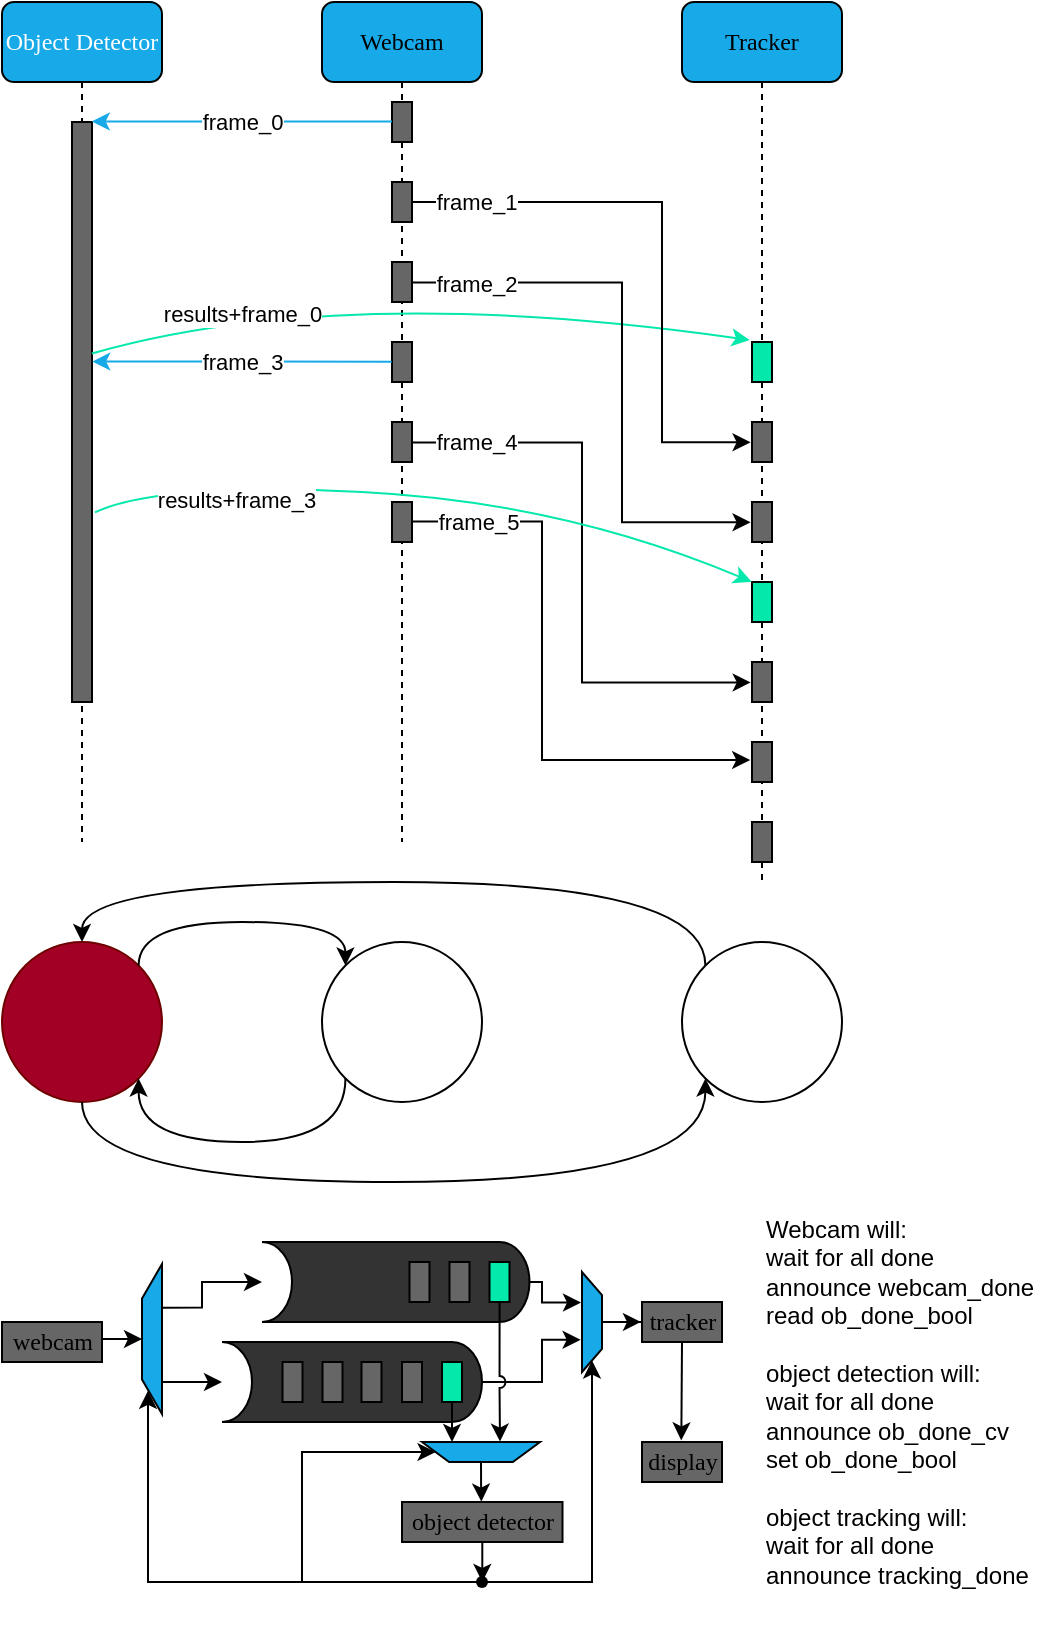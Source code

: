 <mxfile version="16.5.1" type="device"><diagram name="Page-1" id="13e1069c-82ec-6db2-03f1-153e76fe0fe0"><mxGraphModel dx="1374" dy="905" grid="1" gridSize="10" guides="1" tooltips="1" connect="1" arrows="1" fold="1" page="1" pageScale="1" pageWidth="1100" pageHeight="850" background="none" math="0" shadow="0"><root><mxCell id="0"/><mxCell id="1" parent="0"/><mxCell id="W_A8MPMb0PTLfSsOp5Vd-66" value="" style="shape=cylinder3;whiteSpace=wrap;html=1;boundedLbl=1;backgroundOutline=1;size=15;lid=0;rounded=0;fontSize=9;strokeColor=default;fillColor=#333333;direction=north;sketch=0;shadow=0;" parent="1" vertex="1"><mxGeometry x="110" y="670" width="130" height="40" as="geometry"/></mxCell><mxCell id="7baba1c4bc27f4b0-4" value="Webcam" style="shape=umlLifeline;perimeter=lifelinePerimeter;whiteSpace=wrap;html=1;container=1;collapsible=0;recursiveResize=0;outlineConnect=0;rounded=1;shadow=0;comic=0;labelBackgroundColor=none;strokeWidth=1;fontFamily=Verdana;fontSize=12;align=center;fillColor=#17A9E8;" parent="1" vertex="1"><mxGeometry x="160" width="80" height="420" as="geometry"/></mxCell><mxCell id="7baba1c4bc27f4b0-16" value="" style="html=1;points=[];perimeter=orthogonalPerimeter;rounded=0;shadow=0;comic=0;labelBackgroundColor=none;strokeWidth=1;fontFamily=Verdana;fontSize=12;align=center;fillColor=#666666;" parent="7baba1c4bc27f4b0-4" vertex="1"><mxGeometry x="35" y="50" width="10" height="20" as="geometry"/></mxCell><mxCell id="1U-_nxwTyzFuAsKD_QUL-4" value="" style="html=1;points=[];perimeter=orthogonalPerimeter;rounded=0;shadow=0;comic=0;labelBackgroundColor=none;strokeWidth=1;fontFamily=Verdana;fontSize=12;align=center;fillColor=#666666;" parent="7baba1c4bc27f4b0-4" vertex="1"><mxGeometry x="35" y="90" width="10" height="20" as="geometry"/></mxCell><mxCell id="1U-_nxwTyzFuAsKD_QUL-18" value="" style="html=1;points=[];perimeter=orthogonalPerimeter;rounded=0;shadow=0;comic=0;labelBackgroundColor=none;strokeWidth=1;fontFamily=Verdana;fontSize=12;align=center;gradientColor=none;fillColor=#666666;" parent="7baba1c4bc27f4b0-4" vertex="1"><mxGeometry x="35" y="130" width="10" height="20" as="geometry"/></mxCell><mxCell id="1U-_nxwTyzFuAsKD_QUL-22" value="" style="html=1;points=[];perimeter=orthogonalPerimeter;rounded=0;shadow=0;comic=0;labelBackgroundColor=none;strokeWidth=1;fontFamily=Verdana;fontSize=12;align=center;gradientColor=none;fillColor=#666666;" parent="7baba1c4bc27f4b0-4" vertex="1"><mxGeometry x="35" y="170" width="10" height="20" as="geometry"/></mxCell><mxCell id="1U-_nxwTyzFuAsKD_QUL-26" value="" style="html=1;points=[];perimeter=orthogonalPerimeter;rounded=0;shadow=0;comic=0;labelBackgroundColor=none;strokeWidth=1;fontFamily=Verdana;fontSize=12;align=center;gradientColor=none;fillColor=#666666;" parent="7baba1c4bc27f4b0-4" vertex="1"><mxGeometry x="35" y="210" width="10" height="20" as="geometry"/></mxCell><mxCell id="1U-_nxwTyzFuAsKD_QUL-41" value="" style="html=1;points=[];perimeter=orthogonalPerimeter;rounded=0;shadow=0;comic=0;labelBackgroundColor=none;strokeWidth=1;fontFamily=Verdana;fontSize=12;align=center;gradientColor=none;fillColor=#666666;" parent="7baba1c4bc27f4b0-4" vertex="1"><mxGeometry x="35" y="250" width="10" height="20" as="geometry"/></mxCell><mxCell id="7baba1c4bc27f4b0-8" value="Object Detector" style="shape=umlLifeline;perimeter=lifelinePerimeter;whiteSpace=wrap;html=1;container=1;collapsible=0;recursiveResize=0;outlineConnect=0;rounded=1;shadow=0;comic=0;labelBackgroundColor=none;strokeWidth=1;fontFamily=Verdana;fontSize=12;align=center;fillColor=#17A9E8;fontColor=#FFFFFF;" parent="1" vertex="1"><mxGeometry width="80" height="420" as="geometry"/></mxCell><mxCell id="7baba1c4bc27f4b0-9" value="" style="html=1;points=[];perimeter=orthogonalPerimeter;rounded=0;shadow=0;comic=0;labelBackgroundColor=none;strokeWidth=1;fontFamily=Verdana;fontSize=12;align=center;fillColor=#666666;" parent="7baba1c4bc27f4b0-8" vertex="1"><mxGeometry x="35" y="60" width="10" height="290" as="geometry"/></mxCell><mxCell id="1U-_nxwTyzFuAsKD_QUL-5" value="Tracker" style="shape=umlLifeline;perimeter=lifelinePerimeter;whiteSpace=wrap;html=1;container=1;collapsible=0;recursiveResize=0;outlineConnect=0;rounded=1;shadow=0;comic=0;labelBackgroundColor=none;strokeWidth=1;fontFamily=Verdana;fontSize=12;align=center;fillColor=#17A9E8;" parent="1" vertex="1"><mxGeometry x="340" width="80" height="440" as="geometry"/></mxCell><mxCell id="1U-_nxwTyzFuAsKD_QUL-7" value="" style="html=1;points=[];perimeter=orthogonalPerimeter;rounded=0;shadow=0;comic=0;labelBackgroundColor=none;strokeWidth=1;fontFamily=Verdana;fontSize=12;align=center;fillColor=#05E8AB;" parent="1U-_nxwTyzFuAsKD_QUL-5" vertex="1"><mxGeometry x="35" y="170" width="10" height="20" as="geometry"/></mxCell><mxCell id="1U-_nxwTyzFuAsKD_QUL-12" value="" style="html=1;points=[];perimeter=orthogonalPerimeter;rounded=0;shadow=0;comic=0;labelBackgroundColor=none;strokeWidth=1;fontFamily=Verdana;fontSize=12;align=center;fillColor=#666666;" parent="1U-_nxwTyzFuAsKD_QUL-5" vertex="1"><mxGeometry x="35" y="210" width="10" height="20" as="geometry"/></mxCell><mxCell id="1U-_nxwTyzFuAsKD_QUL-16" value="" style="html=1;points=[];perimeter=orthogonalPerimeter;rounded=0;shadow=0;comic=0;labelBackgroundColor=none;strokeWidth=1;fontFamily=Verdana;fontSize=12;align=center;fillColor=#666666;" parent="1U-_nxwTyzFuAsKD_QUL-5" vertex="1"><mxGeometry x="35" y="250" width="10" height="20" as="geometry"/></mxCell><mxCell id="1U-_nxwTyzFuAsKD_QUL-25" value="" style="html=1;points=[];perimeter=orthogonalPerimeter;rounded=0;shadow=0;comic=0;labelBackgroundColor=none;strokeWidth=1;fontFamily=Verdana;fontSize=12;align=center;fillColor=#05E8AB;" parent="1U-_nxwTyzFuAsKD_QUL-5" vertex="1"><mxGeometry x="35" y="290" width="10" height="20" as="geometry"/></mxCell><mxCell id="1U-_nxwTyzFuAsKD_QUL-46" value="" style="html=1;points=[];perimeter=orthogonalPerimeter;rounded=0;shadow=0;comic=0;labelBackgroundColor=none;strokeWidth=1;fontFamily=Verdana;fontSize=12;align=center;fillColor=#666666;" parent="1U-_nxwTyzFuAsKD_QUL-5" vertex="1"><mxGeometry x="35" y="370" width="10" height="20" as="geometry"/></mxCell><mxCell id="1U-_nxwTyzFuAsKD_QUL-42" value="" style="html=1;points=[];perimeter=orthogonalPerimeter;rounded=0;shadow=0;comic=0;labelBackgroundColor=none;strokeWidth=1;fontFamily=Verdana;fontSize=12;align=center;fillColor=#666666;" parent="1U-_nxwTyzFuAsKD_QUL-5" vertex="1"><mxGeometry x="35" y="330" width="10" height="20" as="geometry"/></mxCell><mxCell id="W_A8MPMb0PTLfSsOp5Vd-28" value="" style="html=1;points=[];perimeter=orthogonalPerimeter;rounded=0;shadow=0;comic=0;labelBackgroundColor=none;strokeWidth=1;fontFamily=Verdana;fontSize=12;align=center;fillColor=#666666;" parent="1U-_nxwTyzFuAsKD_QUL-5" vertex="1"><mxGeometry x="35" y="410" width="10" height="20" as="geometry"/></mxCell><mxCell id="1U-_nxwTyzFuAsKD_QUL-10" value="" style="curved=1;endArrow=classic;html=1;rounded=0;exitX=0.994;exitY=0.399;exitDx=0;exitDy=0;exitPerimeter=0;entryX=-0.117;entryY=-0.05;entryDx=0;entryDy=0;entryPerimeter=0;strokeColor=#05E8AB;" parent="1" source="7baba1c4bc27f4b0-9" target="1U-_nxwTyzFuAsKD_QUL-7" edge="1"><mxGeometry width="50" height="50" relative="1" as="geometry"><mxPoint x="140" y="240" as="sourcePoint"/><mxPoint x="190" y="190" as="targetPoint"/><Array as="points"><mxPoint x="170" y="140"/></Array></mxGeometry></mxCell><mxCell id="1U-_nxwTyzFuAsKD_QUL-11" value="results+frame_0" style="edgeLabel;html=1;align=center;verticalAlign=middle;resizable=0;points=[];" parent="1U-_nxwTyzFuAsKD_QUL-10" vertex="1" connectable="0"><mxGeometry x="0.26" y="-11" relative="1" as="geometry"><mxPoint x="-129" y="-7" as="offset"/></mxGeometry></mxCell><mxCell id="1U-_nxwTyzFuAsKD_QUL-13" style="edgeStyle=orthogonalEdgeStyle;rounded=0;orthogonalLoop=1;jettySize=auto;html=1;entryX=-0.071;entryY=0.506;entryDx=0;entryDy=0;entryPerimeter=0;" parent="1" source="1U-_nxwTyzFuAsKD_QUL-4" target="1U-_nxwTyzFuAsKD_QUL-12" edge="1"><mxGeometry relative="1" as="geometry"><mxPoint x="310" y="310" as="targetPoint"/><Array as="points"><mxPoint x="330" y="100"/><mxPoint x="330" y="220"/></Array></mxGeometry></mxCell><mxCell id="1U-_nxwTyzFuAsKD_QUL-19" value="frame_1" style="edgeLabel;html=1;align=center;verticalAlign=middle;resizable=0;points=[];" parent="1U-_nxwTyzFuAsKD_QUL-13" vertex="1" connectable="0"><mxGeometry x="-0.642" y="-1" relative="1" as="geometry"><mxPoint x="-20" y="-1" as="offset"/></mxGeometry></mxCell><mxCell id="1U-_nxwTyzFuAsKD_QUL-15" style="edgeStyle=orthogonalEdgeStyle;rounded=0;orthogonalLoop=1;jettySize=auto;html=1;entryX=0.988;entryY=-0.001;entryDx=0;entryDy=0;entryPerimeter=0;strokeColor=#17A9E8;" parent="1" source="7baba1c4bc27f4b0-16" target="7baba1c4bc27f4b0-9" edge="1"><mxGeometry relative="1" as="geometry"><Array as="points"><mxPoint x="55" y="60"/></Array></mxGeometry></mxCell><mxCell id="1U-_nxwTyzFuAsKD_QUL-20" value="frame_0" style="edgeLabel;html=1;align=center;verticalAlign=middle;resizable=0;points=[];" parent="1U-_nxwTyzFuAsKD_QUL-15" vertex="1" connectable="0"><mxGeometry x="-0.211" y="-1" relative="1" as="geometry"><mxPoint x="-16" y="1" as="offset"/></mxGeometry></mxCell><mxCell id="1U-_nxwTyzFuAsKD_QUL-17" style="edgeStyle=orthogonalEdgeStyle;rounded=0;orthogonalLoop=1;jettySize=auto;html=1;entryX=-0.071;entryY=0.506;entryDx=0;entryDy=0;entryPerimeter=0;exitX=1.01;exitY=0.515;exitDx=0;exitDy=0;exitPerimeter=0;" parent="1" source="1U-_nxwTyzFuAsKD_QUL-18" target="1U-_nxwTyzFuAsKD_QUL-16" edge="1"><mxGeometry relative="1" as="geometry"><mxPoint x="310" y="350" as="targetPoint"/><mxPoint x="220" y="190" as="sourcePoint"/><Array as="points"><mxPoint x="310" y="140"/><mxPoint x="310" y="260"/></Array></mxGeometry></mxCell><mxCell id="1U-_nxwTyzFuAsKD_QUL-21" value="frame_2" style="edgeLabel;html=1;align=center;verticalAlign=middle;resizable=0;points=[];" parent="1U-_nxwTyzFuAsKD_QUL-17" vertex="1" connectable="0"><mxGeometry x="-0.71" y="-1" relative="1" as="geometry"><mxPoint x="-10" y="-1" as="offset"/></mxGeometry></mxCell><mxCell id="1U-_nxwTyzFuAsKD_QUL-23" style="edgeStyle=orthogonalEdgeStyle;rounded=0;orthogonalLoop=1;jettySize=auto;html=1;exitX=1.012;exitY=0.512;exitDx=0;exitDy=0;exitPerimeter=0;entryX=-0.065;entryY=0.51;entryDx=0;entryDy=0;entryPerimeter=0;" parent="1" source="1U-_nxwTyzFuAsKD_QUL-26" target="1U-_nxwTyzFuAsKD_QUL-42" edge="1"><mxGeometry relative="1" as="geometry"><mxPoint x="310" y="400" as="targetPoint"/><mxPoint x="215.1" y="200.3" as="sourcePoint"/><Array as="points"><mxPoint x="290" y="220"/><mxPoint x="290" y="340"/></Array></mxGeometry></mxCell><mxCell id="1U-_nxwTyzFuAsKD_QUL-24" value="frame_4" style="edgeLabel;html=1;align=center;verticalAlign=middle;resizable=0;points=[];" parent="1U-_nxwTyzFuAsKD_QUL-23" vertex="1" connectable="0"><mxGeometry x="-0.71" y="-1" relative="1" as="geometry"><mxPoint x="-10" y="-1" as="offset"/></mxGeometry></mxCell><mxCell id="1U-_nxwTyzFuAsKD_QUL-37" style="edgeStyle=orthogonalEdgeStyle;rounded=0;orthogonalLoop=1;jettySize=auto;html=1;exitX=-0.017;exitY=0.492;exitDx=0;exitDy=0;exitPerimeter=0;entryX=1.011;entryY=0.413;entryDx=0;entryDy=0;entryPerimeter=0;strokeColor=#17A9E8;" parent="1" source="1U-_nxwTyzFuAsKD_QUL-22" target="7baba1c4bc27f4b0-9" edge="1"><mxGeometry relative="1" as="geometry"><mxPoint x="190" y="230" as="sourcePoint"/><mxPoint x="80" y="230" as="targetPoint"/><Array as="points"/></mxGeometry></mxCell><mxCell id="1U-_nxwTyzFuAsKD_QUL-38" value="frame_3" style="edgeLabel;html=1;align=center;verticalAlign=middle;resizable=0;points=[];" parent="1U-_nxwTyzFuAsKD_QUL-37" vertex="1" connectable="0"><mxGeometry x="-0.211" y="-1" relative="1" as="geometry"><mxPoint x="-16" y="1" as="offset"/></mxGeometry></mxCell><mxCell id="1U-_nxwTyzFuAsKD_QUL-43" style="edgeStyle=orthogonalEdgeStyle;rounded=0;orthogonalLoop=1;jettySize=auto;html=1;exitX=1.038;exitY=0.485;exitDx=0;exitDy=0;exitPerimeter=0;entryX=-0.09;entryY=0.45;entryDx=0;entryDy=0;entryPerimeter=0;" parent="1" source="1U-_nxwTyzFuAsKD_QUL-41" target="1U-_nxwTyzFuAsKD_QUL-46" edge="1"><mxGeometry relative="1" as="geometry"><mxPoint x="354.67" y="440" as="targetPoint"/><mxPoint x="220.0" y="309.66" as="sourcePoint"/><Array as="points"><mxPoint x="270" y="260"/><mxPoint x="270" y="379"/></Array></mxGeometry></mxCell><mxCell id="1U-_nxwTyzFuAsKD_QUL-44" value="frame_5" style="edgeLabel;html=1;align=center;verticalAlign=middle;resizable=0;points=[];" parent="1U-_nxwTyzFuAsKD_QUL-43" vertex="1" connectable="0"><mxGeometry x="-0.71" y="-1" relative="1" as="geometry"><mxPoint x="-10" y="-1" as="offset"/></mxGeometry></mxCell><mxCell id="1U-_nxwTyzFuAsKD_QUL-39" value="" style="curved=1;endArrow=classic;html=1;rounded=0;exitX=1.148;exitY=0.673;exitDx=0;exitDy=0;exitPerimeter=0;entryX=-0.022;entryY=-0.004;entryDx=0;entryDy=0;entryPerimeter=0;strokeColor=#05E8AB;" parent="1" source="7baba1c4bc27f4b0-9" target="1U-_nxwTyzFuAsKD_QUL-25" edge="1"><mxGeometry width="50" height="50" relative="1" as="geometry"><mxPoint x="45.56" y="345.71" as="sourcePoint"/><mxPoint x="354" y="359" as="targetPoint"/><Array as="points"><mxPoint x="80" y="240"/><mxPoint x="280" y="250"/></Array></mxGeometry></mxCell><mxCell id="1U-_nxwTyzFuAsKD_QUL-40" value="results+frame_3" style="edgeLabel;html=1;align=center;verticalAlign=middle;resizable=0;points=[];" parent="1U-_nxwTyzFuAsKD_QUL-39" vertex="1" connectable="0"><mxGeometry x="0.26" y="-11" relative="1" as="geometry"><mxPoint x="-140" y="-11" as="offset"/></mxGeometry></mxCell><mxCell id="W_A8MPMb0PTLfSsOp5Vd-57" style="edgeStyle=orthogonalEdgeStyle;rounded=0;orthogonalLoop=1;jettySize=auto;html=1;fontSize=9;endArrow=classic;endFill=1;entryX=0.5;entryY=0;entryDx=0;entryDy=0;" parent="1" source="W_A8MPMb0PTLfSsOp5Vd-56" target="W_A8MPMb0PTLfSsOp5Vd-92" edge="1"><mxGeometry relative="1" as="geometry"><mxPoint x="26.25" y="690" as="targetPoint"/><Array as="points"><mxPoint x="20" y="669"/></Array></mxGeometry></mxCell><mxCell id="W_A8MPMb0PTLfSsOp5Vd-56" value="webcam" style="html=1;points=[];perimeter=orthogonalPerimeter;rounded=0;shadow=0;comic=0;labelBackgroundColor=none;strokeWidth=1;fontFamily=Verdana;fontSize=12;align=center;fillColor=#666666;" parent="1" vertex="1"><mxGeometry y="660" width="50" height="20" as="geometry"/></mxCell><mxCell id="W_A8MPMb0PTLfSsOp5Vd-58" value="" style="html=1;points=[];perimeter=orthogonalPerimeter;rounded=0;shadow=0;comic=0;labelBackgroundColor=none;strokeWidth=1;fontFamily=Verdana;fontSize=12;align=center;fillColor=#666666;" parent="1" vertex="1"><mxGeometry x="140.25" y="680" width="10" height="20" as="geometry"/></mxCell><mxCell id="W_A8MPMb0PTLfSsOp5Vd-59" value="" style="html=1;points=[];perimeter=orthogonalPerimeter;rounded=0;shadow=0;comic=0;labelBackgroundColor=none;strokeWidth=1;fontFamily=Verdana;fontSize=12;align=center;fillColor=#666666;" parent="1" vertex="1"><mxGeometry x="160.25" y="680" width="10" height="20" as="geometry"/></mxCell><mxCell id="W_A8MPMb0PTLfSsOp5Vd-61" value="" style="html=1;points=[];perimeter=orthogonalPerimeter;rounded=0;shadow=0;comic=0;labelBackgroundColor=none;strokeWidth=1;fontFamily=Verdana;fontSize=12;align=center;fillColor=#666666;" parent="1" vertex="1"><mxGeometry x="179.75" y="680" width="10" height="20" as="geometry"/></mxCell><mxCell id="W_A8MPMb0PTLfSsOp5Vd-62" value="" style="html=1;points=[];perimeter=orthogonalPerimeter;rounded=0;shadow=0;comic=0;labelBackgroundColor=none;strokeWidth=1;fontFamily=Verdana;fontSize=12;align=center;fillColor=#666666;" parent="1" vertex="1"><mxGeometry x="200" y="680" width="10" height="20" as="geometry"/></mxCell><mxCell id="W_A8MPMb0PTLfSsOp5Vd-96" style="edgeStyle=orthogonalEdgeStyle;rounded=0;orthogonalLoop=1;jettySize=auto;html=1;fontSize=9;endArrow=classic;endFill=1;entryX=0.25;entryY=0;entryDx=0;entryDy=0;" parent="1" source="W_A8MPMb0PTLfSsOp5Vd-63" target="W_A8MPMb0PTLfSsOp5Vd-98" edge="1"><mxGeometry relative="1" as="geometry"><mxPoint x="225" y="740" as="targetPoint"/></mxGeometry></mxCell><mxCell id="W_A8MPMb0PTLfSsOp5Vd-63" value="" style="html=1;points=[];perimeter=orthogonalPerimeter;rounded=0;shadow=0;comic=0;labelBackgroundColor=none;strokeWidth=1;fontFamily=Verdana;fontSize=12;align=center;fillColor=#05E8AB;" parent="1" vertex="1"><mxGeometry x="220" y="680" width="10" height="20" as="geometry"/></mxCell><mxCell id="W_A8MPMb0PTLfSsOp5Vd-67" style="edgeStyle=orthogonalEdgeStyle;rounded=0;orthogonalLoop=1;jettySize=auto;html=1;fontSize=9;endArrow=classic;endFill=1;entryX=0;entryY=0.25;entryDx=0;entryDy=0;" parent="1" source="W_A8MPMb0PTLfSsOp5Vd-105" target="W_A8MPMb0PTLfSsOp5Vd-92" edge="1"><mxGeometry relative="1" as="geometry"><mxPoint x="61.25" y="715" as="targetPoint"/><mxPoint x="240" y="830" as="sourcePoint"/><Array as="points"><mxPoint x="73" y="790"/><mxPoint x="73" y="694"/></Array></mxGeometry></mxCell><mxCell id="W_A8MPMb0PTLfSsOp5Vd-97" style="edgeStyle=orthogonalEdgeStyle;rounded=0;orthogonalLoop=1;jettySize=auto;html=1;fontSize=9;endArrow=classic;endFill=1;entryX=0;entryY=0.5;entryDx=0;entryDy=0;" parent="1" source="W_A8MPMb0PTLfSsOp5Vd-105" target="W_A8MPMb0PTLfSsOp5Vd-98" edge="1"><mxGeometry relative="1" as="geometry"><mxPoint x="150.25" y="730" as="targetPoint"/><mxPoint x="218.25" y="780" as="sourcePoint"/><Array as="points"><mxPoint x="150" y="790"/><mxPoint x="150" y="725"/></Array></mxGeometry></mxCell><mxCell id="W_A8MPMb0PTLfSsOp5Vd-80" style="edgeStyle=orthogonalEdgeStyle;rounded=0;orthogonalLoop=1;jettySize=auto;html=1;fontSize=9;endArrow=classic;endFill=1;entryX=1;entryY=0.5;entryDx=0;entryDy=0;exitX=0.553;exitY=0.551;exitDx=0;exitDy=0;exitPerimeter=0;" parent="1" source="W_A8MPMb0PTLfSsOp5Vd-105" target="W_A8MPMb0PTLfSsOp5Vd-83" edge="1"><mxGeometry relative="1" as="geometry"><mxPoint x="260" y="830" as="sourcePoint"/><mxPoint x="305" y="710" as="targetPoint"/><Array as="points"><mxPoint x="295" y="790"/></Array></mxGeometry></mxCell><mxCell id="W_A8MPMb0PTLfSsOp5Vd-106" style="edgeStyle=orthogonalEdgeStyle;rounded=0;jumpStyle=arc;orthogonalLoop=1;jettySize=auto;html=1;fontSize=9;endArrow=classic;endFill=1;" parent="1" source="W_A8MPMb0PTLfSsOp5Vd-64" target="W_A8MPMb0PTLfSsOp5Vd-105" edge="1"><mxGeometry relative="1" as="geometry"/></mxCell><mxCell id="W_A8MPMb0PTLfSsOp5Vd-64" value="object detector" style="html=1;points=[];perimeter=orthogonalPerimeter;rounded=0;shadow=0;comic=0;labelBackgroundColor=none;strokeWidth=1;fontFamily=Verdana;fontSize=12;align=center;fillColor=#666666;" parent="1" vertex="1"><mxGeometry x="200" y="750" width="80.25" height="20" as="geometry"/></mxCell><mxCell id="W_A8MPMb0PTLfSsOp5Vd-89" style="edgeStyle=orthogonalEdgeStyle;rounded=0;orthogonalLoop=1;jettySize=auto;html=1;entryX=0.322;entryY=1.069;entryDx=0;entryDy=0;entryPerimeter=0;fontSize=9;endArrow=classic;endFill=1;" parent="1" source="W_A8MPMb0PTLfSsOp5Vd-66" target="W_A8MPMb0PTLfSsOp5Vd-83" edge="1"><mxGeometry relative="1" as="geometry"><Array as="points"><mxPoint x="270" y="690"/><mxPoint x="270" y="669"/></Array></mxGeometry></mxCell><mxCell id="W_A8MPMb0PTLfSsOp5Vd-69" style="edgeStyle=orthogonalEdgeStyle;rounded=0;orthogonalLoop=1;jettySize=auto;html=1;entryX=0.5;entryY=0;entryDx=0;entryDy=0;entryPerimeter=0;fontSize=9;endArrow=classic;endFill=1;exitX=0.25;exitY=1;exitDx=0;exitDy=0;" parent="1" source="W_A8MPMb0PTLfSsOp5Vd-92" target="W_A8MPMb0PTLfSsOp5Vd-66" edge="1"><mxGeometry relative="1" as="geometry"><mxPoint x="86.25" y="690" as="sourcePoint"/><Array as="points"><mxPoint x="80" y="690"/></Array></mxGeometry></mxCell><mxCell id="W_A8MPMb0PTLfSsOp5Vd-70" style="edgeStyle=orthogonalEdgeStyle;rounded=0;orthogonalLoop=1;jettySize=auto;html=1;fontSize=9;endArrow=classic;endFill=1;entryX=0.5;entryY=0;entryDx=0;entryDy=0;entryPerimeter=0;exitX=0.291;exitY=1.015;exitDx=0;exitDy=0;exitPerimeter=0;" parent="1" source="W_A8MPMb0PTLfSsOp5Vd-92" target="W_A8MPMb0PTLfSsOp5Vd-71" edge="1"><mxGeometry relative="1" as="geometry"><mxPoint x="61.25" y="610" as="targetPoint"/><mxPoint x="61.32" y="665" as="sourcePoint"/><Array as="points"><mxPoint x="100" y="653"/><mxPoint x="100" y="640"/></Array></mxGeometry></mxCell><mxCell id="W_A8MPMb0PTLfSsOp5Vd-88" style="edgeStyle=orthogonalEdgeStyle;rounded=0;orthogonalLoop=1;jettySize=auto;html=1;fontSize=9;endArrow=classic;endFill=1;entryX=0.695;entryY=1.05;entryDx=0;entryDy=0;entryPerimeter=0;exitX=0.5;exitY=1;exitDx=0;exitDy=0;exitPerimeter=0;" parent="1" source="W_A8MPMb0PTLfSsOp5Vd-71" target="W_A8MPMb0PTLfSsOp5Vd-83" edge="1"><mxGeometry relative="1" as="geometry"><mxPoint x="300" y="648" as="targetPoint"/><Array as="points"><mxPoint x="270" y="640"/><mxPoint x="270" y="650"/></Array></mxGeometry></mxCell><mxCell id="W_A8MPMb0PTLfSsOp5Vd-71" value="" style="shape=cylinder3;whiteSpace=wrap;html=1;boundedLbl=1;backgroundOutline=1;size=15;lid=0;rounded=0;fontSize=9;strokeColor=default;fillColor=#333333;direction=north;sketch=0;shadow=0;" parent="1" vertex="1"><mxGeometry x="130" y="620" width="133.75" height="40" as="geometry"/></mxCell><mxCell id="W_A8MPMb0PTLfSsOp5Vd-95" style="edgeStyle=orthogonalEdgeStyle;rounded=0;orthogonalLoop=1;jettySize=auto;html=1;fontSize=9;endArrow=classic;endFill=1;entryX=0.657;entryY=1.019;entryDx=0;entryDy=0;entryPerimeter=0;jumpStyle=arc;" parent="1" source="W_A8MPMb0PTLfSsOp5Vd-72" target="W_A8MPMb0PTLfSsOp5Vd-98" edge="1"><mxGeometry relative="1" as="geometry"><mxPoint x="255" y="750" as="targetPoint"/><Array as="points"><mxPoint x="249" y="700"/><mxPoint x="249" y="700"/><mxPoint x="249" y="720"/></Array></mxGeometry></mxCell><mxCell id="W_A8MPMb0PTLfSsOp5Vd-72" value="" style="html=1;points=[];perimeter=orthogonalPerimeter;rounded=0;shadow=0;comic=0;labelBackgroundColor=none;strokeWidth=1;fontFamily=Verdana;fontSize=12;align=center;fillColor=#05E8AB;" parent="1" vertex="1"><mxGeometry x="243.75" y="630" width="10" height="20" as="geometry"/></mxCell><mxCell id="W_A8MPMb0PTLfSsOp5Vd-73" value="" style="html=1;points=[];perimeter=orthogonalPerimeter;rounded=0;shadow=0;comic=0;labelBackgroundColor=none;strokeWidth=1;fontFamily=Verdana;fontSize=12;align=center;fillColor=#666666;" parent="1" vertex="1"><mxGeometry x="223.75" y="630" width="10" height="20" as="geometry"/></mxCell><mxCell id="W_A8MPMb0PTLfSsOp5Vd-74" value="" style="html=1;points=[];perimeter=orthogonalPerimeter;rounded=0;shadow=0;comic=0;labelBackgroundColor=none;strokeWidth=1;fontFamily=Verdana;fontSize=12;align=center;fillColor=#666666;" parent="1" vertex="1"><mxGeometry x="203.75" y="630" width="10" height="20" as="geometry"/></mxCell><mxCell id="W_A8MPMb0PTLfSsOp5Vd-85" style="edgeStyle=orthogonalEdgeStyle;rounded=0;orthogonalLoop=1;jettySize=auto;html=1;entryX=-0.013;entryY=0.499;entryDx=0;entryDy=0;entryPerimeter=0;fontSize=9;endArrow=classic;endFill=1;" parent="1" source="W_A8MPMb0PTLfSsOp5Vd-83" target="W_A8MPMb0PTLfSsOp5Vd-84" edge="1"><mxGeometry relative="1" as="geometry"/></mxCell><mxCell id="W_A8MPMb0PTLfSsOp5Vd-83" value="" style="verticalLabelPosition=middle;verticalAlign=middle;html=1;shape=trapezoid;perimeter=trapezoidPerimeter;whiteSpace=wrap;size=0.23;arcSize=10;flipV=1;labelPosition=center;align=center;rounded=0;shadow=0;sketch=0;fontSize=9;strokeColor=default;fillColor=#17A9E8;direction=south;" parent="1" vertex="1"><mxGeometry x="290" y="635" width="10" height="50" as="geometry"/></mxCell><mxCell id="W_A8MPMb0PTLfSsOp5Vd-107" style="edgeStyle=orthogonalEdgeStyle;rounded=0;jumpStyle=arc;orthogonalLoop=1;jettySize=auto;html=1;fontSize=9;endArrow=classic;endFill=1;entryX=0.49;entryY=-0.04;entryDx=0;entryDy=0;entryPerimeter=0;" parent="1" source="W_A8MPMb0PTLfSsOp5Vd-84" target="W_A8MPMb0PTLfSsOp5Vd-108" edge="1"><mxGeometry relative="1" as="geometry"><mxPoint x="340" y="710" as="targetPoint"/></mxGeometry></mxCell><mxCell id="W_A8MPMb0PTLfSsOp5Vd-84" value="tracker" style="html=1;points=[];perimeter=orthogonalPerimeter;rounded=0;shadow=0;comic=0;labelBackgroundColor=none;strokeWidth=1;fontFamily=Verdana;fontSize=12;align=center;fillColor=#666666;" parent="1" vertex="1"><mxGeometry x="320" y="650" width="40" height="20" as="geometry"/></mxCell><mxCell id="W_A8MPMb0PTLfSsOp5Vd-92" value="" style="verticalLabelPosition=middle;verticalAlign=middle;html=1;shape=trapezoid;perimeter=trapezoidPerimeter;whiteSpace=wrap;size=0.23;arcSize=10;flipV=1;labelPosition=center;align=center;rounded=0;shadow=0;sketch=0;fontSize=9;strokeColor=default;fillColor=#17A9E8;direction=north;" parent="1" vertex="1"><mxGeometry x="70" y="631" width="10" height="75" as="geometry"/></mxCell><mxCell id="W_A8MPMb0PTLfSsOp5Vd-100" style="edgeStyle=orthogonalEdgeStyle;rounded=0;jumpStyle=arc;orthogonalLoop=1;jettySize=auto;html=1;entryX=0.494;entryY=-0.009;entryDx=0;entryDy=0;entryPerimeter=0;fontSize=9;endArrow=classic;endFill=1;exitX=0.5;exitY=1;exitDx=0;exitDy=0;" parent="1" source="W_A8MPMb0PTLfSsOp5Vd-98" target="W_A8MPMb0PTLfSsOp5Vd-64" edge="1"><mxGeometry relative="1" as="geometry"><Array as="points"><mxPoint x="239" y="739"/><mxPoint x="240" y="739"/></Array></mxGeometry></mxCell><mxCell id="W_A8MPMb0PTLfSsOp5Vd-98" value="" style="verticalLabelPosition=middle;verticalAlign=middle;html=1;shape=trapezoid;perimeter=trapezoidPerimeter;whiteSpace=wrap;size=0.23;arcSize=10;flipV=1;labelPosition=center;align=center;rounded=0;shadow=0;sketch=0;fontSize=9;strokeColor=default;fillColor=#17A9E8;direction=east;" parent="1" vertex="1"><mxGeometry x="210" y="720" width="59" height="10" as="geometry"/></mxCell><mxCell id="W_A8MPMb0PTLfSsOp5Vd-105" value="" style="shape=waypoint;sketch=0;fillStyle=solid;size=6;pointerEvents=1;points=[];fillColor=none;resizable=0;rotatable=0;perimeter=centerPerimeter;snapToPoint=1;rounded=0;shadow=0;fontSize=9;strokeColor=default;" parent="1" vertex="1"><mxGeometry x="220" y="770" width="40" height="40" as="geometry"/></mxCell><mxCell id="W_A8MPMb0PTLfSsOp5Vd-108" value="display" style="html=1;points=[];perimeter=orthogonalPerimeter;rounded=0;shadow=0;comic=0;labelBackgroundColor=none;strokeWidth=1;fontFamily=Verdana;fontSize=12;align=center;fillColor=#666666;" parent="1" vertex="1"><mxGeometry x="320" y="720" width="40" height="20" as="geometry"/></mxCell><mxCell id="23iZhevO5e2Zd8rLJIIp-56" value="" style="ellipse;whiteSpace=wrap;html=1;aspect=fixed;fillColor=none;" parent="1" vertex="1"><mxGeometry x="340" y="470" width="80" height="80" as="geometry"/></mxCell><mxCell id="23iZhevO5e2Zd8rLJIIp-58" value="" style="ellipse;whiteSpace=wrap;html=1;aspect=fixed;fillColor=#a20025;fontColor=#ffffff;strokeColor=#6F0000;" parent="1" vertex="1"><mxGeometry y="470" width="80" height="80" as="geometry"/></mxCell><mxCell id="23iZhevO5e2Zd8rLJIIp-61" value="" style="ellipse;whiteSpace=wrap;html=1;aspect=fixed;fillColor=none;" parent="1" vertex="1"><mxGeometry x="160" y="470" width="80" height="80" as="geometry"/></mxCell><mxCell id="hgCUl0uv858YqR0UTLIg-8" style="edgeStyle=orthogonalEdgeStyle;orthogonalLoop=1;jettySize=auto;html=1;entryX=0;entryY=0;entryDx=0;entryDy=0;exitX=1;exitY=0;exitDx=0;exitDy=0;curved=1;" edge="1" parent="1" source="23iZhevO5e2Zd8rLJIIp-58" target="23iZhevO5e2Zd8rLJIIp-61"><mxGeometry relative="1" as="geometry"><mxPoint x="68.284" y="481.716" as="sourcePoint"/><mxPoint x="171.716" y="481.716" as="targetPoint"/><Array as="points"><mxPoint x="68" y="460"/><mxPoint x="172" y="460"/></Array></mxGeometry></mxCell><mxCell id="hgCUl0uv858YqR0UTLIg-9" style="edgeStyle=orthogonalEdgeStyle;orthogonalLoop=1;jettySize=auto;html=1;entryX=0.5;entryY=0;entryDx=0;entryDy=0;curved=1;exitX=0;exitY=0;exitDx=0;exitDy=0;" edge="1" parent="1" source="23iZhevO5e2Zd8rLJIIp-56" target="23iZhevO5e2Zd8rLJIIp-58"><mxGeometry relative="1" as="geometry"><mxPoint x="339.996" y="479.996" as="sourcePoint"/><mxPoint x="250" y="480" as="targetPoint"/><Array as="points"><mxPoint x="352" y="440"/><mxPoint x="40" y="440"/></Array></mxGeometry></mxCell><mxCell id="hgCUl0uv858YqR0UTLIg-10" style="edgeStyle=orthogonalEdgeStyle;orthogonalLoop=1;jettySize=auto;html=1;entryX=1;entryY=1;entryDx=0;entryDy=0;exitX=0;exitY=1;exitDx=0;exitDy=0;curved=1;" edge="1" parent="1" source="23iZhevO5e2Zd8rLJIIp-61" target="23iZhevO5e2Zd8rLJIIp-58"><mxGeometry relative="1" as="geometry"><mxPoint x="66.814" y="571.716" as="sourcePoint"/><mxPoint x="170.246" y="571.716" as="targetPoint"/><Array as="points"><mxPoint x="172" y="570"/><mxPoint x="68" y="570"/></Array></mxGeometry></mxCell><mxCell id="hgCUl0uv858YqR0UTLIg-11" style="edgeStyle=orthogonalEdgeStyle;orthogonalLoop=1;jettySize=auto;html=1;exitX=0.5;exitY=1;exitDx=0;exitDy=0;curved=1;entryX=0;entryY=1;entryDx=0;entryDy=0;" edge="1" parent="1" source="23iZhevO5e2Zd8rLJIIp-58" target="23iZhevO5e2Zd8rLJIIp-56"><mxGeometry relative="1" as="geometry"><mxPoint x="250" y="540" as="sourcePoint"/><mxPoint x="337.186" y="581.716" as="targetPoint"/><Array as="points"><mxPoint x="40" y="590"/><mxPoint x="352" y="590"/></Array></mxGeometry></mxCell><mxCell id="hgCUl0uv858YqR0UTLIg-12" value="Webcam will:&lt;br&gt;wait for all done&lt;br&gt;announce webcam_done&lt;br&gt;read ob_done_bool&lt;br&gt;&lt;br&gt;object detection will:&lt;br&gt;wait for all done&lt;br&gt;announce ob_done_cv&lt;br&gt;set ob_done_bool&lt;br&gt;&lt;br&gt;object tracking will:&lt;br&gt;wait for all done&lt;br&gt;announce tracking_done&lt;br&gt;&lt;br&gt;&lt;br&gt;" style="text;html=1;strokeColor=none;fillColor=none;align=left;verticalAlign=top;whiteSpace=wrap;rounded=0;" vertex="1" parent="1"><mxGeometry x="380" y="600" width="140" height="200" as="geometry"/></mxCell></root></mxGraphModel></diagram></mxfile>
